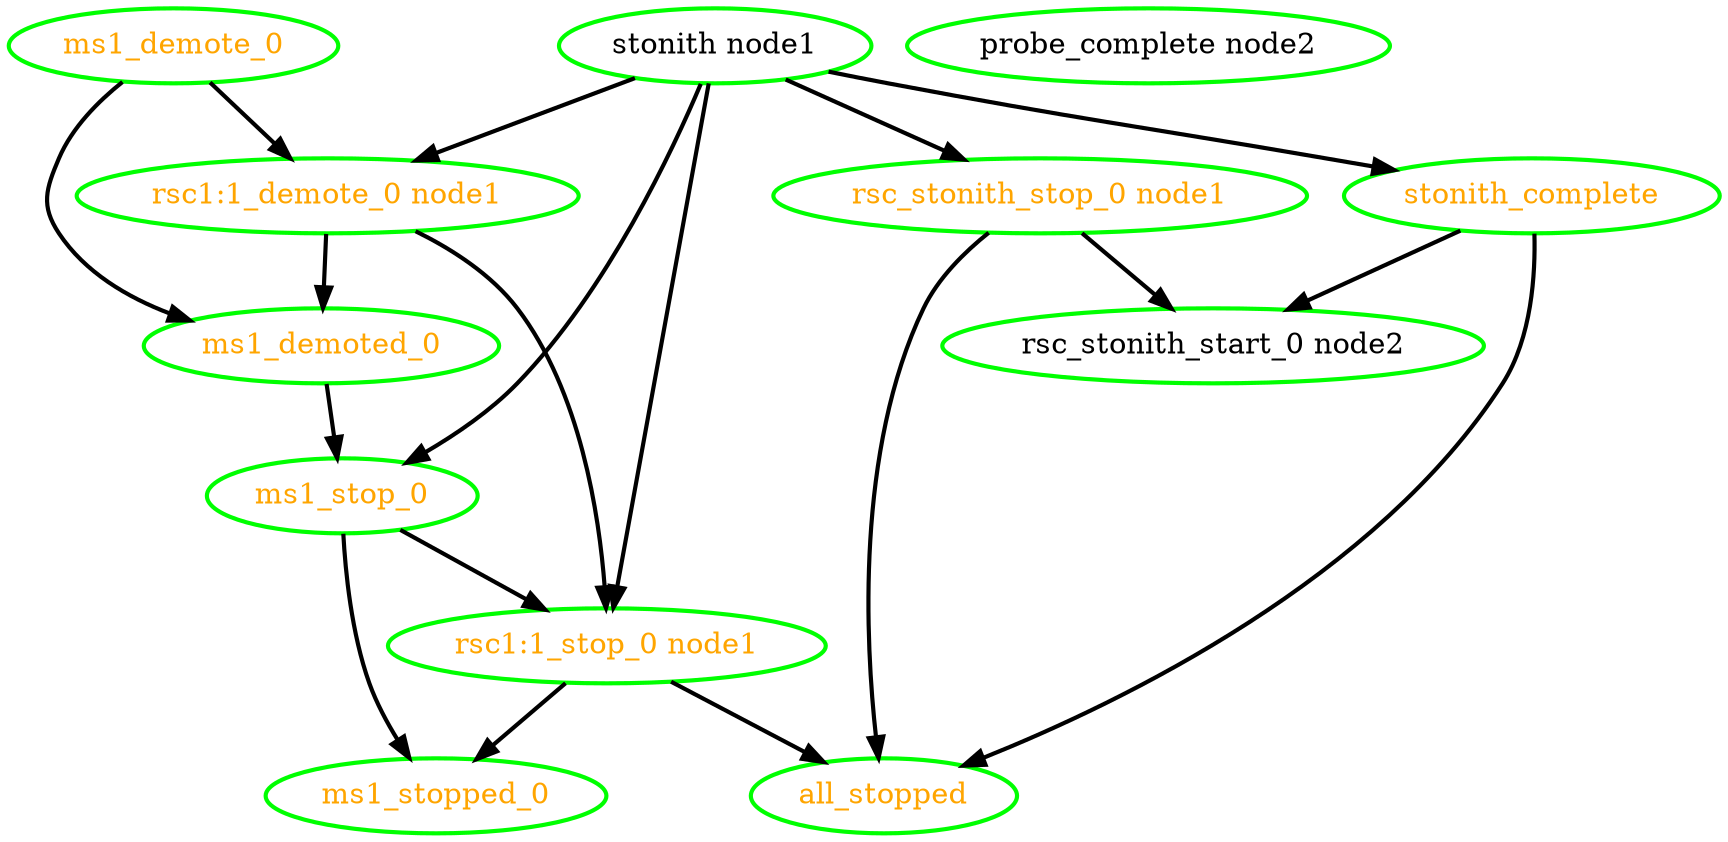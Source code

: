 digraph "g" {
"all_stopped" [ style=bold color="green" fontcolor="orange" ]
"ms1_demote_0" -> "ms1_demoted_0" [ style = bold]
"ms1_demote_0" -> "rsc1:1_demote_0 node1" [ style = bold]
"ms1_demote_0" [ style=bold color="green" fontcolor="orange" ]
"ms1_demoted_0" -> "ms1_stop_0" [ style = bold]
"ms1_demoted_0" [ style=bold color="green" fontcolor="orange" ]
"ms1_stop_0" -> "ms1_stopped_0" [ style = bold]
"ms1_stop_0" -> "rsc1:1_stop_0 node1" [ style = bold]
"ms1_stop_0" [ style=bold color="green" fontcolor="orange" ]
"ms1_stopped_0" [ style=bold color="green" fontcolor="orange" ]
"probe_complete node2" [ style=bold color="green" fontcolor="black" ]
"rsc1:1_demote_0 node1" -> "ms1_demoted_0" [ style = bold]
"rsc1:1_demote_0 node1" -> "rsc1:1_stop_0 node1" [ style = bold]
"rsc1:1_demote_0 node1" [ style=bold color="green" fontcolor="orange"]
"rsc1:1_stop_0 node1" -> "all_stopped" [ style = bold]
"rsc1:1_stop_0 node1" -> "ms1_stopped_0" [ style = bold]
"rsc1:1_stop_0 node1" [ style=bold color="green" fontcolor="orange" ]
"rsc_stonith_start_0 node2" [ style=bold color="green" fontcolor="black"]
"rsc_stonith_stop_0 node1" -> "all_stopped" [ style = bold]
"rsc_stonith_stop_0 node1" -> "rsc_stonith_start_0 node2" [ style = bold]
"rsc_stonith_stop_0 node1" [ style=bold color="green" fontcolor="orange"]
"stonith node1" -> "ms1_stop_0" [ style = bold]
"stonith node1" -> "rsc1:1_demote_0 node1" [ style = bold]
"stonith node1" -> "rsc1:1_stop_0 node1" [ style = bold]
"stonith node1" -> "rsc_stonith_stop_0 node1" [ style = bold]
"stonith node1" -> "stonith_complete" [ style = bold]
"stonith node1" [ style=bold color="green" fontcolor="black" ]
"stonith_complete" -> "all_stopped" [ style = bold]
"stonith_complete" -> "rsc_stonith_start_0 node2" [ style = bold]
"stonith_complete" [ style=bold color="green" fontcolor="orange" ]
}
